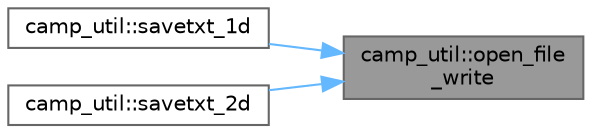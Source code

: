 digraph "camp_util::open_file_write"
{
 // LATEX_PDF_SIZE
  bgcolor="transparent";
  edge [fontname=Helvetica,fontsize=10,labelfontname=Helvetica,labelfontsize=10];
  node [fontname=Helvetica,fontsize=10,shape=box,height=0.2,width=0.4];
  rankdir="RL";
  Node1 [label="camp_util::open_file\l_write",height=0.2,width=0.4,color="gray40", fillcolor="grey60", style="filled", fontcolor="black",tooltip="Open a file for writing with an automatically assigned unit and test that it succeeds...."];
  Node1 -> Node2 [dir="back",color="steelblue1",style="solid"];
  Node2 [label="camp_util::savetxt_1d",height=0.2,width=0.4,color="grey40", fillcolor="white", style="filled",URL="$namespacecamp__util.html#aa48c6ccfcafcc8c764fd1322587c1e97",tooltip="Write a real 1D array to a text file."];
  Node1 -> Node3 [dir="back",color="steelblue1",style="solid"];
  Node3 [label="camp_util::savetxt_2d",height=0.2,width=0.4,color="grey40", fillcolor="white", style="filled",URL="$namespacecamp__util.html#a758d52b5dd5f2dc2798f7e42afdcb2ea",tooltip="Write a real 2D array to a text file."];
}
